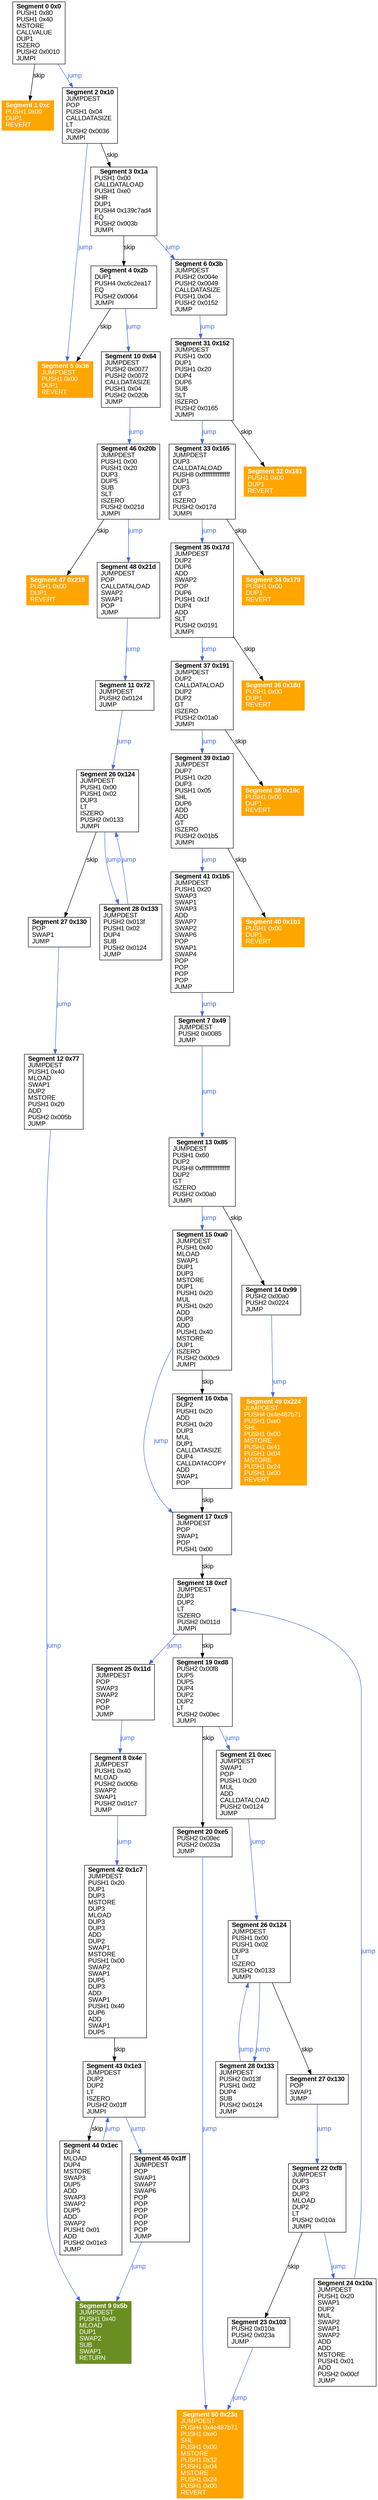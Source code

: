digraph CFG {
 node [shape=box]
node[fontname=arial]
edge[fontname=arial]
ranking=TB
 sE [label=<
<B>Segment 0 0x0</B><BR ALIGN="CENTER"/>
PUSH1 0x80 <BR ALIGN="LEFT"/>
PUSH1 0x40 <BR ALIGN="LEFT"/>
MSTORE <BR ALIGN="LEFT"/>
CALLVALUE <BR ALIGN="LEFT"/>
DUP1 <BR ALIGN="LEFT"/>
ISZERO <BR ALIGN="LEFT"/>
PUSH2 0x0010 <BR ALIGN="LEFT"/>
JUMPI <BR ALIGN="LEFT"/>
>]
s0E [style=filled,color=orange,fontcolor=white,label=<
<B>Segment 1 0xc</B><BR ALIGN="CENTER"/>
PUSH1 0x00 <BR ALIGN="LEFT"/>
DUP1 <BR ALIGN="LEFT"/>
REVERT <BR ALIGN="LEFT"/>
>]
s1E [label=<
<B>Segment 2 0x10</B><BR ALIGN="CENTER"/>
JUMPDEST <BR ALIGN="LEFT"/>
POP <BR ALIGN="LEFT"/>
PUSH1 0x04 <BR ALIGN="LEFT"/>
CALLDATASIZE <BR ALIGN="LEFT"/>
LT <BR ALIGN="LEFT"/>
PUSH2 0x0036 <BR ALIGN="LEFT"/>
JUMPI <BR ALIGN="LEFT"/>
>]
s10E [label=<
<B>Segment 3 0x1a</B><BR ALIGN="CENTER"/>
PUSH1 0x00 <BR ALIGN="LEFT"/>
CALLDATALOAD <BR ALIGN="LEFT"/>
PUSH1 0xe0 <BR ALIGN="LEFT"/>
SHR <BR ALIGN="LEFT"/>
DUP1 <BR ALIGN="LEFT"/>
PUSH4 0x139c7ad4 <BR ALIGN="LEFT"/>
EQ <BR ALIGN="LEFT"/>
PUSH2 0x003b <BR ALIGN="LEFT"/>
JUMPI <BR ALIGN="LEFT"/>
>]
s1000E [style=filled,color=orange,fontcolor=white,label=<
<B>Segment 5 0x36</B><BR ALIGN="CENTER"/>
JUMPDEST <BR ALIGN="LEFT"/>
PUSH1 0x00 <BR ALIGN="LEFT"/>
DUP1 <BR ALIGN="LEFT"/>
REVERT <BR ALIGN="LEFT"/>
>]
s100E [label=<
<B>Segment 4 0x2b</B><BR ALIGN="CENTER"/>
DUP1 <BR ALIGN="LEFT"/>
PUSH4 0xc6c2ea17 <BR ALIGN="LEFT"/>
EQ <BR ALIGN="LEFT"/>
PUSH2 0x0064 <BR ALIGN="LEFT"/>
JUMPI <BR ALIGN="LEFT"/>
>]
s101E [label=<
<B>Segment 6 0x3b</B><BR ALIGN="CENTER"/>
JUMPDEST <BR ALIGN="LEFT"/>
PUSH2 0x004e <BR ALIGN="LEFT"/>
PUSH2 0x0049 <BR ALIGN="LEFT"/>
CALLDATASIZE <BR ALIGN="LEFT"/>
PUSH1 0x04 <BR ALIGN="LEFT"/>
PUSH2 0x0152 <BR ALIGN="LEFT"/>
JUMP <BR ALIGN="LEFT"/>
>]
s1001E [label=<
<B>Segment 10 0x64</B><BR ALIGN="CENTER"/>
JUMPDEST <BR ALIGN="LEFT"/>
PUSH2 0x0077 <BR ALIGN="LEFT"/>
PUSH2 0x0072 <BR ALIGN="LEFT"/>
CALLDATASIZE <BR ALIGN="LEFT"/>
PUSH1 0x04 <BR ALIGN="LEFT"/>
PUSH2 0x020b <BR ALIGN="LEFT"/>
JUMP <BR ALIGN="LEFT"/>
>]
s1011E [label=<
<B>Segment 31 0x152</B><BR ALIGN="CENTER"/>
JUMPDEST <BR ALIGN="LEFT"/>
PUSH1 0x00 <BR ALIGN="LEFT"/>
DUP1 <BR ALIGN="LEFT"/>
PUSH1 0x20 <BR ALIGN="LEFT"/>
DUP4 <BR ALIGN="LEFT"/>
DUP6 <BR ALIGN="LEFT"/>
SUB <BR ALIGN="LEFT"/>
SLT <BR ALIGN="LEFT"/>
ISZERO <BR ALIGN="LEFT"/>
PUSH2 0x0165 <BR ALIGN="LEFT"/>
JUMPI <BR ALIGN="LEFT"/>
>]
s1011111111E [label=<
<B>Segment 7 0x49</B><BR ALIGN="CENTER"/>
JUMPDEST <BR ALIGN="LEFT"/>
PUSH2 0x0085 <BR ALIGN="LEFT"/>
JUMP <BR ALIGN="LEFT"/>
>]
s10111111111E [label=<
<B>Segment 13 0x85</B><BR ALIGN="CENTER"/>
JUMPDEST <BR ALIGN="LEFT"/>
PUSH1 0x60 <BR ALIGN="LEFT"/>
DUP2 <BR ALIGN="LEFT"/>
PUSH8 0xffffffffffffffff <BR ALIGN="LEFT"/>
DUP2 <BR ALIGN="LEFT"/>
GT <BR ALIGN="LEFT"/>
ISZERO <BR ALIGN="LEFT"/>
PUSH2 0x00a0 <BR ALIGN="LEFT"/>
JUMPI <BR ALIGN="LEFT"/>
>]
s10111111111100011E [label=<
<B>Segment 8 0x4e</B><BR ALIGN="CENTER"/>
JUMPDEST <BR ALIGN="LEFT"/>
PUSH1 0x40 <BR ALIGN="LEFT"/>
MLOAD <BR ALIGN="LEFT"/>
PUSH2 0x005b <BR ALIGN="LEFT"/>
SWAP2 <BR ALIGN="LEFT"/>
SWAP1 <BR ALIGN="LEFT"/>
PUSH2 0x01c7 <BR ALIGN="LEFT"/>
JUMP <BR ALIGN="LEFT"/>
>]
s101111111111000111E [label=<
<B>Segment 42 0x1c7</B><BR ALIGN="CENTER"/>
JUMPDEST <BR ALIGN="LEFT"/>
PUSH1 0x20 <BR ALIGN="LEFT"/>
DUP1 <BR ALIGN="LEFT"/>
DUP3 <BR ALIGN="LEFT"/>
MSTORE <BR ALIGN="LEFT"/>
DUP3 <BR ALIGN="LEFT"/>
MLOAD <BR ALIGN="LEFT"/>
DUP3 <BR ALIGN="LEFT"/>
DUP3 <BR ALIGN="LEFT"/>
ADD <BR ALIGN="LEFT"/>
DUP2 <BR ALIGN="LEFT"/>
SWAP1 <BR ALIGN="LEFT"/>
MSTORE <BR ALIGN="LEFT"/>
PUSH1 0x00 <BR ALIGN="LEFT"/>
SWAP2 <BR ALIGN="LEFT"/>
SWAP1 <BR ALIGN="LEFT"/>
DUP5 <BR ALIGN="LEFT"/>
DUP3 <BR ALIGN="LEFT"/>
ADD <BR ALIGN="LEFT"/>
SWAP1 <BR ALIGN="LEFT"/>
PUSH1 0x40 <BR ALIGN="LEFT"/>
DUP6 <BR ALIGN="LEFT"/>
ADD <BR ALIGN="LEFT"/>
SWAP1 <BR ALIGN="LEFT"/>
DUP5 <BR ALIGN="LEFT"/>
>]
s10011E [label=<
<B>Segment 46 0x20b</B><BR ALIGN="CENTER"/>
JUMPDEST <BR ALIGN="LEFT"/>
PUSH1 0x00 <BR ALIGN="LEFT"/>
PUSH1 0x20 <BR ALIGN="LEFT"/>
DUP3 <BR ALIGN="LEFT"/>
DUP5 <BR ALIGN="LEFT"/>
SUB <BR ALIGN="LEFT"/>
SLT <BR ALIGN="LEFT"/>
ISZERO <BR ALIGN="LEFT"/>
PUSH2 0x021d <BR ALIGN="LEFT"/>
JUMPI <BR ALIGN="LEFT"/>
>]
s1001111E [label=<
<B>Segment 11 0x72</B><BR ALIGN="CENTER"/>
JUMPDEST <BR ALIGN="LEFT"/>
PUSH2 0x0124 <BR ALIGN="LEFT"/>
JUMP <BR ALIGN="LEFT"/>
>]
s10011111E [label=<
<B>Segment 26 0x124</B><BR ALIGN="CENTER"/>
JUMPDEST <BR ALIGN="LEFT"/>
PUSH1 0x00 <BR ALIGN="LEFT"/>
PUSH1 0x02 <BR ALIGN="LEFT"/>
DUP3 <BR ALIGN="LEFT"/>
LT <BR ALIGN="LEFT"/>
ISZERO <BR ALIGN="LEFT"/>
PUSH2 0x0133 <BR ALIGN="LEFT"/>
JUMPI <BR ALIGN="LEFT"/>
>]
s1001111101E [label=<
<B>Segment 12 0x77</B><BR ALIGN="CENTER"/>
JUMPDEST <BR ALIGN="LEFT"/>
PUSH1 0x40 <BR ALIGN="LEFT"/>
MLOAD <BR ALIGN="LEFT"/>
SWAP1 <BR ALIGN="LEFT"/>
DUP2 <BR ALIGN="LEFT"/>
MSTORE <BR ALIGN="LEFT"/>
PUSH1 0x20 <BR ALIGN="LEFT"/>
ADD <BR ALIGN="LEFT"/>
PUSH2 0x005b <BR ALIGN="LEFT"/>
JUMP <BR ALIGN="LEFT"/>
>]
s10011111011E [style=filled,color=olivedrab,fontcolor=white,label=<
<B>Segment 9 0x5b</B><BR ALIGN="CENTER"/>
JUMPDEST <BR ALIGN="LEFT"/>
PUSH1 0x40 <BR ALIGN="LEFT"/>
MLOAD <BR ALIGN="LEFT"/>
DUP1 <BR ALIGN="LEFT"/>
SWAP2 <BR ALIGN="LEFT"/>
SUB <BR ALIGN="LEFT"/>
SWAP1 <BR ALIGN="LEFT"/>
RETURN <BR ALIGN="LEFT"/>
>]
s101111111110E [label=<
<B>Segment 14 0x99</B><BR ALIGN="CENTER"/>
PUSH2 0x00a0 <BR ALIGN="LEFT"/>
PUSH2 0x0224 <BR ALIGN="LEFT"/>
JUMP <BR ALIGN="LEFT"/>
>]
s101111111111E [label=<
<B>Segment 15 0xa0</B><BR ALIGN="CENTER"/>
JUMPDEST <BR ALIGN="LEFT"/>
PUSH1 0x40 <BR ALIGN="LEFT"/>
MLOAD <BR ALIGN="LEFT"/>
SWAP1 <BR ALIGN="LEFT"/>
DUP1 <BR ALIGN="LEFT"/>
DUP3 <BR ALIGN="LEFT"/>
MSTORE <BR ALIGN="LEFT"/>
DUP1 <BR ALIGN="LEFT"/>
PUSH1 0x20 <BR ALIGN="LEFT"/>
MUL <BR ALIGN="LEFT"/>
PUSH1 0x20 <BR ALIGN="LEFT"/>
ADD <BR ALIGN="LEFT"/>
DUP3 <BR ALIGN="LEFT"/>
ADD <BR ALIGN="LEFT"/>
PUSH1 0x40 <BR ALIGN="LEFT"/>
MSTORE <BR ALIGN="LEFT"/>
DUP1 <BR ALIGN="LEFT"/>
ISZERO <BR ALIGN="LEFT"/>
PUSH2 0x00c9 <BR ALIGN="LEFT"/>
JUMPI <BR ALIGN="LEFT"/>
>]
s1011111111101E [style=filled,color=orange,fontcolor=white,label=<
<B>Segment 49 0x224</B><BR ALIGN="CENTER"/>
JUMPDEST <BR ALIGN="LEFT"/>
PUSH4 0x4e487b71 <BR ALIGN="LEFT"/>
PUSH1 0xe0 <BR ALIGN="LEFT"/>
SHL <BR ALIGN="LEFT"/>
PUSH1 0x00 <BR ALIGN="LEFT"/>
MSTORE <BR ALIGN="LEFT"/>
PUSH1 0x41 <BR ALIGN="LEFT"/>
PUSH1 0x04 <BR ALIGN="LEFT"/>
MSTORE <BR ALIGN="LEFT"/>
PUSH1 0x24 <BR ALIGN="LEFT"/>
PUSH1 0x00 <BR ALIGN="LEFT"/>
REVERT <BR ALIGN="LEFT"/>
>]
s1011111111110E [label=<
<B>Segment 16 0xba</B><BR ALIGN="CENTER"/>
DUP2 <BR ALIGN="LEFT"/>
PUSH1 0x20 <BR ALIGN="LEFT"/>
ADD <BR ALIGN="LEFT"/>
PUSH1 0x20 <BR ALIGN="LEFT"/>
DUP3 <BR ALIGN="LEFT"/>
MUL <BR ALIGN="LEFT"/>
DUP1 <BR ALIGN="LEFT"/>
CALLDATASIZE <BR ALIGN="LEFT"/>
DUP4 <BR ALIGN="LEFT"/>
CALLDATACOPY <BR ALIGN="LEFT"/>
ADD <BR ALIGN="LEFT"/>
SWAP1 <BR ALIGN="LEFT"/>
POP <BR ALIGN="LEFT"/>
>]
s10111111111100E [label=<
<B>Segment 17 0xc9</B><BR ALIGN="CENTER"/>
JUMPDEST <BR ALIGN="LEFT"/>
POP <BR ALIGN="LEFT"/>
SWAP1 <BR ALIGN="LEFT"/>
POP <BR ALIGN="LEFT"/>
PUSH1 0x00 <BR ALIGN="LEFT"/>
>]
s101111111111000E [label=<
<B>Segment 18 0xcf</B><BR ALIGN="CENTER"/>
JUMPDEST <BR ALIGN="LEFT"/>
DUP3 <BR ALIGN="LEFT"/>
DUP2 <BR ALIGN="LEFT"/>
LT <BR ALIGN="LEFT"/>
ISZERO <BR ALIGN="LEFT"/>
PUSH2 0x011d <BR ALIGN="LEFT"/>
JUMPI <BR ALIGN="LEFT"/>
>]
s1011111111110000E [label=<
<B>Segment 19 0xd8</B><BR ALIGN="CENTER"/>
PUSH2 0x00f8 <BR ALIGN="LEFT"/>
DUP5 <BR ALIGN="LEFT"/>
DUP5 <BR ALIGN="LEFT"/>
DUP4 <BR ALIGN="LEFT"/>
DUP2 <BR ALIGN="LEFT"/>
DUP2 <BR ALIGN="LEFT"/>
LT <BR ALIGN="LEFT"/>
PUSH2 0x00ec <BR ALIGN="LEFT"/>
JUMPI <BR ALIGN="LEFT"/>
>]
s1011111111110001E [label=<
<B>Segment 25 0x11d</B><BR ALIGN="CENTER"/>
JUMPDEST <BR ALIGN="LEFT"/>
POP <BR ALIGN="LEFT"/>
SWAP3 <BR ALIGN="LEFT"/>
SWAP2 <BR ALIGN="LEFT"/>
POP <BR ALIGN="LEFT"/>
POP <BR ALIGN="LEFT"/>
JUMP <BR ALIGN="LEFT"/>
>]
s10111111111100000E [label=<
<B>Segment 20 0xe5</B><BR ALIGN="CENTER"/>
PUSH2 0x00ec <BR ALIGN="LEFT"/>
PUSH2 0x023a <BR ALIGN="LEFT"/>
JUMP <BR ALIGN="LEFT"/>
>]
s10111111111100001E [label=<
<B>Segment 21 0xec</B><BR ALIGN="CENTER"/>
JUMPDEST <BR ALIGN="LEFT"/>
SWAP1 <BR ALIGN="LEFT"/>
POP <BR ALIGN="LEFT"/>
PUSH1 0x20 <BR ALIGN="LEFT"/>
MUL <BR ALIGN="LEFT"/>
ADD <BR ALIGN="LEFT"/>
CALLDATALOAD <BR ALIGN="LEFT"/>
PUSH2 0x0124 <BR ALIGN="LEFT"/>
JUMP <BR ALIGN="LEFT"/>
>]
s101111111111000001E [style=filled,color=orange,fontcolor=white,label=<
<B>Segment 50 0x23a</B><BR ALIGN="CENTER"/>
JUMPDEST <BR ALIGN="LEFT"/>
PUSH4 0x4e487b71 <BR ALIGN="LEFT"/>
PUSH1 0xe0 <BR ALIGN="LEFT"/>
SHL <BR ALIGN="LEFT"/>
PUSH1 0x00 <BR ALIGN="LEFT"/>
MSTORE <BR ALIGN="LEFT"/>
PUSH1 0x32 <BR ALIGN="LEFT"/>
PUSH1 0x04 <BR ALIGN="LEFT"/>
MSTORE <BR ALIGN="LEFT"/>
PUSH1 0x24 <BR ALIGN="LEFT"/>
PUSH1 0x00 <BR ALIGN="LEFT"/>
REVERT <BR ALIGN="LEFT"/>
>]
s101111111111000011E [label=<
<B>Segment 26 0x124</B><BR ALIGN="CENTER"/>
JUMPDEST <BR ALIGN="LEFT"/>
PUSH1 0x00 <BR ALIGN="LEFT"/>
PUSH1 0x02 <BR ALIGN="LEFT"/>
DUP3 <BR ALIGN="LEFT"/>
LT <BR ALIGN="LEFT"/>
ISZERO <BR ALIGN="LEFT"/>
PUSH2 0x0133 <BR ALIGN="LEFT"/>
JUMPI <BR ALIGN="LEFT"/>
>]
s10111111111100001101E [label=<
<B>Segment 22 0xf8</B><BR ALIGN="CENTER"/>
JUMPDEST <BR ALIGN="LEFT"/>
DUP3 <BR ALIGN="LEFT"/>
DUP3 <BR ALIGN="LEFT"/>
DUP2 <BR ALIGN="LEFT"/>
MLOAD <BR ALIGN="LEFT"/>
DUP2 <BR ALIGN="LEFT"/>
LT <BR ALIGN="LEFT"/>
PUSH2 0x010a <BR ALIGN="LEFT"/>
JUMPI <BR ALIGN="LEFT"/>
>]
s101111111111000011010E [label=<
<B>Segment 23 0x103</B><BR ALIGN="CENTER"/>
PUSH2 0x010a <BR ALIGN="LEFT"/>
PUSH2 0x023a <BR ALIGN="LEFT"/>
JUMP <BR ALIGN="LEFT"/>
>]
s101111111111000011011E [label=<
<B>Segment 24 0x10a</B><BR ALIGN="CENTER"/>
JUMPDEST <BR ALIGN="LEFT"/>
PUSH1 0x20 <BR ALIGN="LEFT"/>
SWAP1 <BR ALIGN="LEFT"/>
DUP2 <BR ALIGN="LEFT"/>
MUL <BR ALIGN="LEFT"/>
SWAP2 <BR ALIGN="LEFT"/>
SWAP1 <BR ALIGN="LEFT"/>
SWAP2 <BR ALIGN="LEFT"/>
ADD <BR ALIGN="LEFT"/>
ADD <BR ALIGN="LEFT"/>
MSTORE <BR ALIGN="LEFT"/>
PUSH1 0x01 <BR ALIGN="LEFT"/>
ADD <BR ALIGN="LEFT"/>
PUSH2 0x00cf <BR ALIGN="LEFT"/>
JUMP <BR ALIGN="LEFT"/>
>]
s100111110E [label=<
<B>Segment 27 0x130</B><BR ALIGN="CENTER"/>
POP <BR ALIGN="LEFT"/>
SWAP1 <BR ALIGN="LEFT"/>
JUMP <BR ALIGN="LEFT"/>
>]
s100111111E [label=<
<B>Segment 28 0x133</B><BR ALIGN="CENTER"/>
JUMPDEST <BR ALIGN="LEFT"/>
PUSH2 0x013f <BR ALIGN="LEFT"/>
PUSH1 0x02 <BR ALIGN="LEFT"/>
DUP4 <BR ALIGN="LEFT"/>
SUB <BR ALIGN="LEFT"/>
PUSH2 0x0124 <BR ALIGN="LEFT"/>
JUMP <BR ALIGN="LEFT"/>
>]
s1011111111110000110E [label=<
<B>Segment 27 0x130</B><BR ALIGN="CENTER"/>
POP <BR ALIGN="LEFT"/>
SWAP1 <BR ALIGN="LEFT"/>
JUMP <BR ALIGN="LEFT"/>
>]
s1011111111110000111E [label=<
<B>Segment 28 0x133</B><BR ALIGN="CENTER"/>
JUMPDEST <BR ALIGN="LEFT"/>
PUSH2 0x013f <BR ALIGN="LEFT"/>
PUSH1 0x02 <BR ALIGN="LEFT"/>
DUP4 <BR ALIGN="LEFT"/>
SUB <BR ALIGN="LEFT"/>
PUSH2 0x0124 <BR ALIGN="LEFT"/>
JUMP <BR ALIGN="LEFT"/>
>]
s10110E [style=filled,color=orange,fontcolor=white,label=<
<B>Segment 32 0x161</B><BR ALIGN="CENTER"/>
PUSH1 0x00 <BR ALIGN="LEFT"/>
DUP1 <BR ALIGN="LEFT"/>
REVERT <BR ALIGN="LEFT"/>
>]
s10111E [label=<
<B>Segment 33 0x165</B><BR ALIGN="CENTER"/>
JUMPDEST <BR ALIGN="LEFT"/>
DUP3 <BR ALIGN="LEFT"/>
CALLDATALOAD <BR ALIGN="LEFT"/>
PUSH8 0xffffffffffffffff <BR ALIGN="LEFT"/>
DUP1 <BR ALIGN="LEFT"/>
DUP3 <BR ALIGN="LEFT"/>
GT <BR ALIGN="LEFT"/>
ISZERO <BR ALIGN="LEFT"/>
PUSH2 0x017d <BR ALIGN="LEFT"/>
JUMPI <BR ALIGN="LEFT"/>
>]
s101110E [style=filled,color=orange,fontcolor=white,label=<
<B>Segment 34 0x179</B><BR ALIGN="CENTER"/>
PUSH1 0x00 <BR ALIGN="LEFT"/>
DUP1 <BR ALIGN="LEFT"/>
REVERT <BR ALIGN="LEFT"/>
>]
s101111E [label=<
<B>Segment 35 0x17d</B><BR ALIGN="CENTER"/>
JUMPDEST <BR ALIGN="LEFT"/>
DUP2 <BR ALIGN="LEFT"/>
DUP6 <BR ALIGN="LEFT"/>
ADD <BR ALIGN="LEFT"/>
SWAP2 <BR ALIGN="LEFT"/>
POP <BR ALIGN="LEFT"/>
DUP6 <BR ALIGN="LEFT"/>
PUSH1 0x1f <BR ALIGN="LEFT"/>
DUP4 <BR ALIGN="LEFT"/>
ADD <BR ALIGN="LEFT"/>
SLT <BR ALIGN="LEFT"/>
PUSH2 0x0191 <BR ALIGN="LEFT"/>
JUMPI <BR ALIGN="LEFT"/>
>]
s1011110E [style=filled,color=orange,fontcolor=white,label=<
<B>Segment 36 0x18d</B><BR ALIGN="CENTER"/>
PUSH1 0x00 <BR ALIGN="LEFT"/>
DUP1 <BR ALIGN="LEFT"/>
REVERT <BR ALIGN="LEFT"/>
>]
s1011111E [label=<
<B>Segment 37 0x191</B><BR ALIGN="CENTER"/>
JUMPDEST <BR ALIGN="LEFT"/>
DUP2 <BR ALIGN="LEFT"/>
CALLDATALOAD <BR ALIGN="LEFT"/>
DUP2 <BR ALIGN="LEFT"/>
DUP2 <BR ALIGN="LEFT"/>
GT <BR ALIGN="LEFT"/>
ISZERO <BR ALIGN="LEFT"/>
PUSH2 0x01a0 <BR ALIGN="LEFT"/>
JUMPI <BR ALIGN="LEFT"/>
>]
s10111110E [style=filled,color=orange,fontcolor=white,label=<
<B>Segment 38 0x19c</B><BR ALIGN="CENTER"/>
PUSH1 0x00 <BR ALIGN="LEFT"/>
DUP1 <BR ALIGN="LEFT"/>
REVERT <BR ALIGN="LEFT"/>
>]
s10111111E [label=<
<B>Segment 39 0x1a0</B><BR ALIGN="CENTER"/>
JUMPDEST <BR ALIGN="LEFT"/>
DUP7 <BR ALIGN="LEFT"/>
PUSH1 0x20 <BR ALIGN="LEFT"/>
DUP3 <BR ALIGN="LEFT"/>
PUSH1 0x05 <BR ALIGN="LEFT"/>
SHL <BR ALIGN="LEFT"/>
DUP6 <BR ALIGN="LEFT"/>
ADD <BR ALIGN="LEFT"/>
ADD <BR ALIGN="LEFT"/>
GT <BR ALIGN="LEFT"/>
ISZERO <BR ALIGN="LEFT"/>
PUSH2 0x01b5 <BR ALIGN="LEFT"/>
JUMPI <BR ALIGN="LEFT"/>
>]
s101111110E [style=filled,color=orange,fontcolor=white,label=<
<B>Segment 40 0x1b1</B><BR ALIGN="CENTER"/>
PUSH1 0x00 <BR ALIGN="LEFT"/>
DUP1 <BR ALIGN="LEFT"/>
REVERT <BR ALIGN="LEFT"/>
>]
s101111111E [label=<
<B>Segment 41 0x1b5</B><BR ALIGN="CENTER"/>
JUMPDEST <BR ALIGN="LEFT"/>
PUSH1 0x20 <BR ALIGN="LEFT"/>
SWAP3 <BR ALIGN="LEFT"/>
SWAP1 <BR ALIGN="LEFT"/>
SWAP3 <BR ALIGN="LEFT"/>
ADD <BR ALIGN="LEFT"/>
SWAP7 <BR ALIGN="LEFT"/>
SWAP2 <BR ALIGN="LEFT"/>
SWAP6 <BR ALIGN="LEFT"/>
POP <BR ALIGN="LEFT"/>
SWAP1 <BR ALIGN="LEFT"/>
SWAP4 <BR ALIGN="LEFT"/>
POP <BR ALIGN="LEFT"/>
POP <BR ALIGN="LEFT"/>
POP <BR ALIGN="LEFT"/>
POP <BR ALIGN="LEFT"/>
JUMP <BR ALIGN="LEFT"/>
>]
s1011111111110001110E [label=<
<B>Segment 43 0x1e3</B><BR ALIGN="CENTER"/>
JUMPDEST <BR ALIGN="LEFT"/>
DUP2 <BR ALIGN="LEFT"/>
DUP2 <BR ALIGN="LEFT"/>
LT <BR ALIGN="LEFT"/>
ISZERO <BR ALIGN="LEFT"/>
PUSH2 0x01ff <BR ALIGN="LEFT"/>
JUMPI <BR ALIGN="LEFT"/>
>]
s10111111111100011100E [label=<
<B>Segment 44 0x1ec</B><BR ALIGN="CENTER"/>
DUP4 <BR ALIGN="LEFT"/>
MLOAD <BR ALIGN="LEFT"/>
DUP4 <BR ALIGN="LEFT"/>
MSTORE <BR ALIGN="LEFT"/>
SWAP3 <BR ALIGN="LEFT"/>
DUP5 <BR ALIGN="LEFT"/>
ADD <BR ALIGN="LEFT"/>
SWAP3 <BR ALIGN="LEFT"/>
SWAP2 <BR ALIGN="LEFT"/>
DUP5 <BR ALIGN="LEFT"/>
ADD <BR ALIGN="LEFT"/>
SWAP2 <BR ALIGN="LEFT"/>
PUSH1 0x01 <BR ALIGN="LEFT"/>
ADD <BR ALIGN="LEFT"/>
PUSH2 0x01e3 <BR ALIGN="LEFT"/>
JUMP <BR ALIGN="LEFT"/>
>]
s10111111111100011101E [label=<
<B>Segment 45 0x1ff</B><BR ALIGN="CENTER"/>
JUMPDEST <BR ALIGN="LEFT"/>
POP <BR ALIGN="LEFT"/>
SWAP1 <BR ALIGN="LEFT"/>
SWAP7 <BR ALIGN="LEFT"/>
SWAP6 <BR ALIGN="LEFT"/>
POP <BR ALIGN="LEFT"/>
POP <BR ALIGN="LEFT"/>
POP <BR ALIGN="LEFT"/>
POP <BR ALIGN="LEFT"/>
POP <BR ALIGN="LEFT"/>
POP <BR ALIGN="LEFT"/>
JUMP <BR ALIGN="LEFT"/>
>]
s100110E [style=filled,color=orange,fontcolor=white,label=<
<B>Segment 47 0x219</B><BR ALIGN="CENTER"/>
PUSH1 0x00 <BR ALIGN="LEFT"/>
DUP1 <BR ALIGN="LEFT"/>
REVERT <BR ALIGN="LEFT"/>
>]
s100111E [label=<
<B>Segment 48 0x21d</B><BR ALIGN="CENTER"/>
JUMPDEST <BR ALIGN="LEFT"/>
POP <BR ALIGN="LEFT"/>
CALLDATALOAD <BR ALIGN="LEFT"/>
SWAP2 <BR ALIGN="LEFT"/>
SWAP1 <BR ALIGN="LEFT"/>
POP <BR ALIGN="LEFT"/>
JUMP <BR ALIGN="LEFT"/>
>]
sE -> s0E [color=black,label=<<FONT color="black">skip</FONT>>]
sE -> s1E [color=royalblue,label=<<FONT color="royalblue">jump</FONT>>]
s1E -> s10E [color=black,label=<<FONT color="black">skip</FONT>>]
s1E -> s1000E [color=royalblue,label=<<FONT color="royalblue">jump</FONT>>]
s10E -> s100E [color=black,label=<<FONT color="black">skip</FONT>>]
s10E -> s101E [color=royalblue,label=<<FONT color="royalblue">jump</FONT>>]
s100E -> s1000E [color=black,label=<<FONT color="black">skip</FONT>>]
s100E -> s1001E [color=royalblue,label=<<FONT color="royalblue">jump</FONT>>]
s101E -> s1011E [color=royalblue,label=<<FONT color="royalblue">jump</FONT>>]
s1011111111E -> s10111111111E [color=royalblue,label=<<FONT color="royalblue">jump</FONT>>]
s10111111111100011E -> s101111111111000111E [color=royalblue,label=<<FONT color="royalblue">jump</FONT>>]
s1001E -> s10011E [color=royalblue,label=<<FONT color="royalblue">jump</FONT>>]
s1001111E -> s10011111E [color=royalblue,label=<<FONT color="royalblue">jump</FONT>>]
s1001111101E -> s10011111011E [color=royalblue,label=<<FONT color="royalblue">jump</FONT>>]
s10111111111E -> s101111111110E [color=black,label=<<FONT color="black">skip</FONT>>]
s10111111111E -> s101111111111E [color=royalblue,label=<<FONT color="royalblue">jump</FONT>>]
s101111111110E -> s1011111111101E [color=royalblue,label=<<FONT color="royalblue">jump</FONT>>]
s101111111111E -> s1011111111110E [color=black,label=<<FONT color="black">skip</FONT>>]
s101111111111E -> s10111111111100E [color=royalblue,label=<<FONT color="royalblue">jump</FONT>>]
s1011111111110E -> s10111111111100E [color=black,label=<<FONT color="black">skip</FONT>>]
s10111111111100E -> s101111111111000E [color=black,label=<<FONT color="black">skip</FONT>>]
s101111111111000E -> s1011111111110000E [color=black,label=<<FONT color="black">skip</FONT>>]
s101111111111000E -> s1011111111110001E [color=royalblue,label=<<FONT color="royalblue">jump</FONT>>]
s1011111111110000E -> s10111111111100000E [color=black,label=<<FONT color="black">skip</FONT>>]
s1011111111110000E -> s10111111111100001E [color=royalblue,label=<<FONT color="royalblue">jump</FONT>>]
s10111111111100000E -> s101111111111000001E [color=royalblue,label=<<FONT color="royalblue">jump</FONT>>]
s10111111111100001E -> s101111111111000011E [color=royalblue,label=<<FONT color="royalblue">jump</FONT>>]
s10111111111100001101E -> s101111111111000011010E [color=black,label=<<FONT color="black">skip</FONT>>]
s10111111111100001101E -> s101111111111000011011E [color=royalblue,label=<<FONT color="royalblue">jump</FONT>>]
s101111111111000011010E -> s101111111111000001E [color=royalblue,label=<<FONT color="royalblue">jump</FONT>>]
s101111111111000011011E -> s101111111111000E [color=royalblue,label=<<FONT color="royalblue">jump</FONT>>]
s1011111111110001E -> s10111111111100011E [color=royalblue,label=<<FONT color="royalblue">jump</FONT>>]
s10011111E -> s100111110E [color=black,label=<<FONT color="black">skip</FONT>>]
s10011111E -> s100111111E [color=royalblue,label=<<FONT color="royalblue">jump</FONT>>]
s101111111111000011E -> s1011111111110000110E [color=black,label=<<FONT color="black">skip</FONT>>]
s101111111111000011E -> s1011111111110000111E [color=royalblue,label=<<FONT color="royalblue">jump</FONT>>]
s100111110E -> s1001111101E [color=royalblue,label=<<FONT color="royalblue">jump</FONT>>]
s1011111111110000110E -> s10111111111100001101E [color=royalblue,label=<<FONT color="royalblue">jump</FONT>>]
s100111111E -> s10011111E [color=royalblue,label=<<FONT color="royalblue">jump</FONT>>]
s1011111111110000111E -> s101111111111000011E [color=royalblue,label=<<FONT color="royalblue">jump</FONT>>]
s1011E -> s10110E [color=black,label=<<FONT color="black">skip</FONT>>]
s1011E -> s10111E [color=royalblue,label=<<FONT color="royalblue">jump</FONT>>]
s10111E -> s101110E [color=black,label=<<FONT color="black">skip</FONT>>]
s10111E -> s101111E [color=royalblue,label=<<FONT color="royalblue">jump</FONT>>]
s101111E -> s1011110E [color=black,label=<<FONT color="black">skip</FONT>>]
s101111E -> s1011111E [color=royalblue,label=<<FONT color="royalblue">jump</FONT>>]
s1011111E -> s10111110E [color=black,label=<<FONT color="black">skip</FONT>>]
s1011111E -> s10111111E [color=royalblue,label=<<FONT color="royalblue">jump</FONT>>]
s10111111E -> s101111110E [color=black,label=<<FONT color="black">skip</FONT>>]
s10111111E -> s101111111E [color=royalblue,label=<<FONT color="royalblue">jump</FONT>>]
s101111111E -> s1011111111E [color=royalblue,label=<<FONT color="royalblue">jump</FONT>>]
s101111111111000111E -> s1011111111110001110E [color=black,label=<<FONT color="black">skip</FONT>>]
s1011111111110001110E -> s10111111111100011100E [color=black,label=<<FONT color="black">skip</FONT>>]
s1011111111110001110E -> s10111111111100011101E [color=royalblue,label=<<FONT color="royalblue">jump</FONT>>]
s10111111111100011100E -> s1011111111110001110E [color=royalblue,label=<<FONT color="royalblue">jump</FONT>>]
s10111111111100011101E -> s10011111011E [color=royalblue,label=<<FONT color="royalblue">jump</FONT>>]
s10011E -> s100110E [color=black,label=<<FONT color="black">skip</FONT>>]
s10011E -> s100111E [color=royalblue,label=<<FONT color="royalblue">jump</FONT>>]
s100111E -> s1001111E [color=royalblue,label=<<FONT color="royalblue">jump</FONT>>]
}
